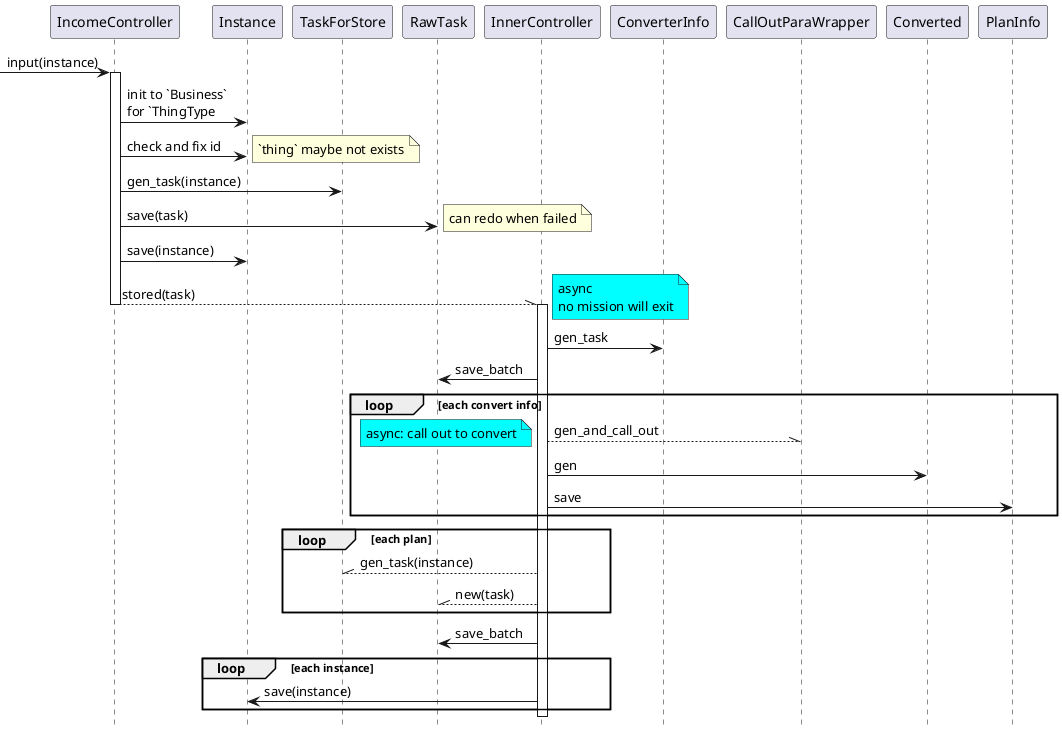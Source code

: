@startuml
hide footbox


[->IncomeController: input(instance)
activate IncomeController
IncomeController -> Instance: init to `Business` \nfor `ThingType
IncomeController -> Instance: check and fix id
note right: `thing` maybe not exists
IncomeController -> TaskForStore: gen_task(instance)
IncomeController -> RawTask: save(task)
note right: can redo when failed
IncomeController -> Instance: save(instance)
IncomeController --\\ InnerController: stored(task)
note right #aqua : async \nno mission will exit
deactivate IncomeController


activate InnerController
InnerController -> ConverterInfo: gen_task
InnerController -> RawTask: save_batch
loop each convert info
    InnerController --\\ CallOutParaWrapper:gen_and_call_out
    note left #aqua : async: call out to convert
    InnerController -> Converted :gen
    InnerController -> PlanInfo : save
end

loop each plan
    InnerController --\\ TaskForStore: gen_task(instance)
    InnerController --\\ RawTask: new(task)
end
InnerController -> RawTask: save_batch

loop each instance
InnerController -> Instance: save(instance)
end
deactivate InnerController

@enduml
